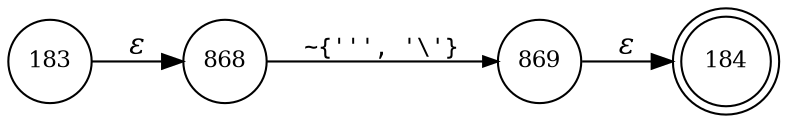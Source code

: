 digraph ATN {
rankdir=LR;
s184[fontsize=11, label="184", shape=doublecircle, fixedsize=true, width=.6];
s868[fontsize=11,label="868", shape=circle, fixedsize=true, width=.55, peripheries=1];
s869[fontsize=11,label="869", shape=circle, fixedsize=true, width=.55, peripheries=1];
s183[fontsize=11,label="183", shape=circle, fixedsize=true, width=.55, peripheries=1];
s183 -> s868 [fontname="Times-Italic", label="&epsilon;"];
s868 -> s869 [fontsize=11, fontname="Courier", arrowsize=.7, label = "~{''', '\\'}", arrowhead = normal];
s869 -> s184 [fontname="Times-Italic", label="&epsilon;"];
}